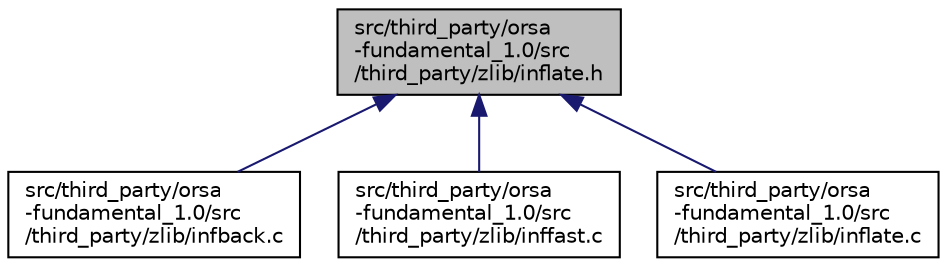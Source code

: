 digraph "src/third_party/orsa-fundamental_1.0/src/third_party/zlib/inflate.h"
{
  edge [fontname="Helvetica",fontsize="10",labelfontname="Helvetica",labelfontsize="10"];
  node [fontname="Helvetica",fontsize="10",shape=record];
  Node1 [label="src/third_party/orsa\l-fundamental_1.0/src\l/third_party/zlib/inflate.h",height=0.2,width=0.4,color="black", fillcolor="grey75", style="filled", fontcolor="black"];
  Node1 -> Node2 [dir="back",color="midnightblue",fontsize="10",style="solid",fontname="Helvetica"];
  Node2 [label="src/third_party/orsa\l-fundamental_1.0/src\l/third_party/zlib/infback.c",height=0.2,width=0.4,color="black", fillcolor="white", style="filled",URL="$infback_8c.html"];
  Node1 -> Node3 [dir="back",color="midnightblue",fontsize="10",style="solid",fontname="Helvetica"];
  Node3 [label="src/third_party/orsa\l-fundamental_1.0/src\l/third_party/zlib/inffast.c",height=0.2,width=0.4,color="black", fillcolor="white", style="filled",URL="$inffast_8c.html"];
  Node1 -> Node4 [dir="back",color="midnightblue",fontsize="10",style="solid",fontname="Helvetica"];
  Node4 [label="src/third_party/orsa\l-fundamental_1.0/src\l/third_party/zlib/inflate.c",height=0.2,width=0.4,color="black", fillcolor="white", style="filled",URL="$inflate_8c.html"];
}
